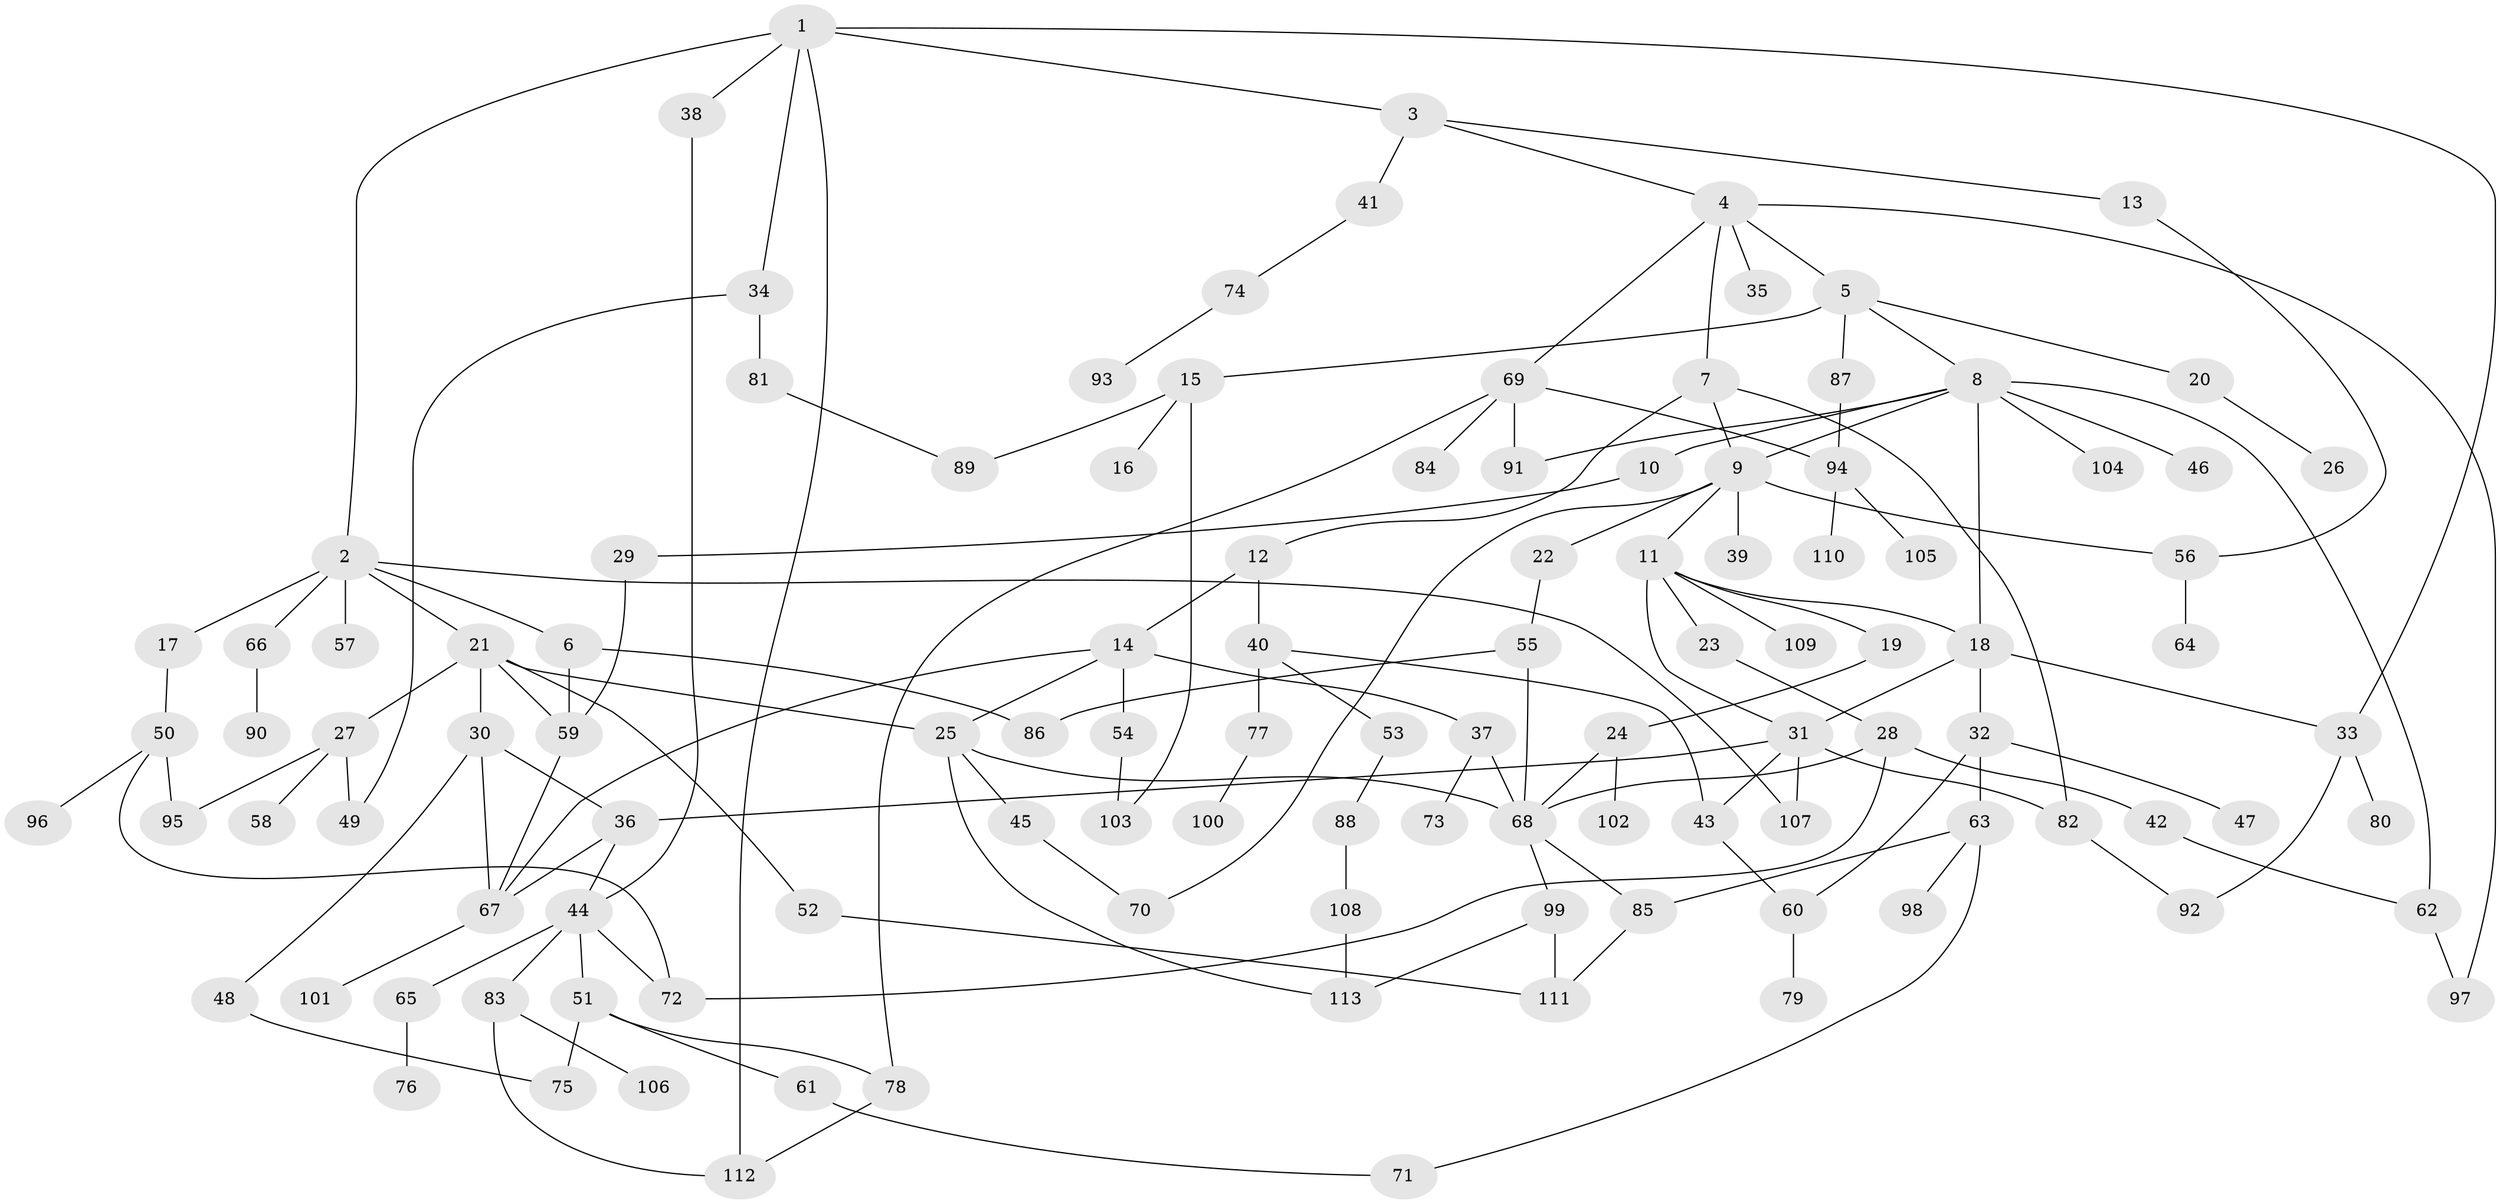 // Generated by graph-tools (version 1.1) at 2025/42/03/09/25 04:42:14]
// undirected, 113 vertices, 156 edges
graph export_dot {
graph [start="1"]
  node [color=gray90,style=filled];
  1;
  2;
  3;
  4;
  5;
  6;
  7;
  8;
  9;
  10;
  11;
  12;
  13;
  14;
  15;
  16;
  17;
  18;
  19;
  20;
  21;
  22;
  23;
  24;
  25;
  26;
  27;
  28;
  29;
  30;
  31;
  32;
  33;
  34;
  35;
  36;
  37;
  38;
  39;
  40;
  41;
  42;
  43;
  44;
  45;
  46;
  47;
  48;
  49;
  50;
  51;
  52;
  53;
  54;
  55;
  56;
  57;
  58;
  59;
  60;
  61;
  62;
  63;
  64;
  65;
  66;
  67;
  68;
  69;
  70;
  71;
  72;
  73;
  74;
  75;
  76;
  77;
  78;
  79;
  80;
  81;
  82;
  83;
  84;
  85;
  86;
  87;
  88;
  89;
  90;
  91;
  92;
  93;
  94;
  95;
  96;
  97;
  98;
  99;
  100;
  101;
  102;
  103;
  104;
  105;
  106;
  107;
  108;
  109;
  110;
  111;
  112;
  113;
  1 -- 2;
  1 -- 3;
  1 -- 34;
  1 -- 38;
  1 -- 33;
  1 -- 112;
  2 -- 6;
  2 -- 17;
  2 -- 21;
  2 -- 57;
  2 -- 66;
  2 -- 107;
  3 -- 4;
  3 -- 13;
  3 -- 41;
  4 -- 5;
  4 -- 7;
  4 -- 35;
  4 -- 69;
  4 -- 97;
  5 -- 8;
  5 -- 15;
  5 -- 20;
  5 -- 87;
  6 -- 86;
  6 -- 59;
  7 -- 12;
  7 -- 9;
  7 -- 82;
  8 -- 9;
  8 -- 10;
  8 -- 18;
  8 -- 46;
  8 -- 62;
  8 -- 91;
  8 -- 104;
  9 -- 11;
  9 -- 22;
  9 -- 39;
  9 -- 70;
  9 -- 56;
  10 -- 29;
  11 -- 19;
  11 -- 23;
  11 -- 31;
  11 -- 109;
  11 -- 18;
  12 -- 14;
  12 -- 40;
  13 -- 56;
  14 -- 25;
  14 -- 37;
  14 -- 54;
  14 -- 67;
  15 -- 16;
  15 -- 89;
  15 -- 103;
  17 -- 50;
  18 -- 32;
  18 -- 33;
  18 -- 31;
  19 -- 24;
  20 -- 26;
  21 -- 27;
  21 -- 30;
  21 -- 52;
  21 -- 25;
  21 -- 59;
  22 -- 55;
  23 -- 28;
  24 -- 102;
  24 -- 68;
  25 -- 45;
  25 -- 113;
  25 -- 68;
  27 -- 49;
  27 -- 58;
  27 -- 95;
  28 -- 42;
  28 -- 68;
  28 -- 72;
  29 -- 59;
  30 -- 48;
  30 -- 67;
  30 -- 36;
  31 -- 36;
  31 -- 82;
  31 -- 107;
  31 -- 43;
  32 -- 47;
  32 -- 63;
  32 -- 60;
  33 -- 80;
  33 -- 92;
  34 -- 81;
  34 -- 49;
  36 -- 67;
  36 -- 44;
  37 -- 73;
  37 -- 68;
  38 -- 44;
  40 -- 43;
  40 -- 53;
  40 -- 77;
  41 -- 74;
  42 -- 62;
  43 -- 60;
  44 -- 51;
  44 -- 65;
  44 -- 83;
  44 -- 72;
  45 -- 70;
  48 -- 75;
  50 -- 72;
  50 -- 95;
  50 -- 96;
  51 -- 61;
  51 -- 75;
  51 -- 78;
  52 -- 111;
  53 -- 88;
  54 -- 103;
  55 -- 68;
  55 -- 86;
  56 -- 64;
  59 -- 67;
  60 -- 79;
  61 -- 71;
  62 -- 97;
  63 -- 71;
  63 -- 85;
  63 -- 98;
  65 -- 76;
  66 -- 90;
  67 -- 101;
  68 -- 99;
  68 -- 85;
  69 -- 78;
  69 -- 84;
  69 -- 94;
  69 -- 91;
  74 -- 93;
  77 -- 100;
  78 -- 112;
  81 -- 89;
  82 -- 92;
  83 -- 106;
  83 -- 112;
  85 -- 111;
  87 -- 94;
  88 -- 108;
  94 -- 105;
  94 -- 110;
  99 -- 113;
  99 -- 111;
  108 -- 113;
}

